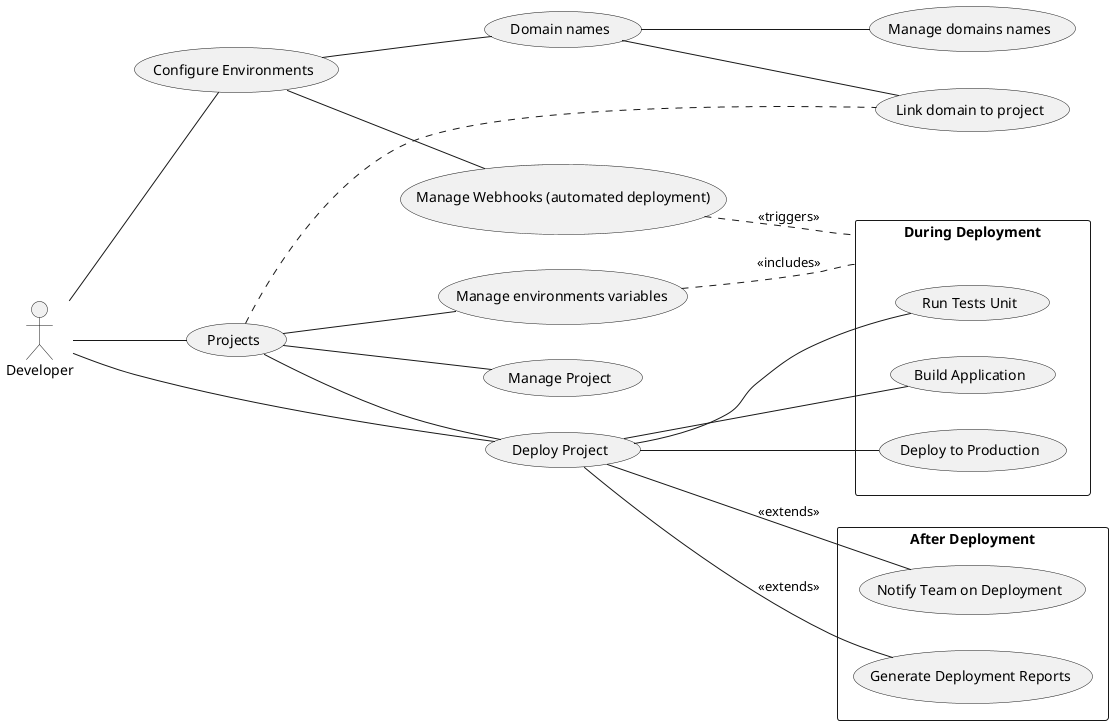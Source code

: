 @startuml "Deployment app"

left to right direction

actor "Developer" as User

usecase "Deploy Project" as Deploy
usecase "Projects" as Projects

usecase "Configure Environments" as Configuration

rectangle "During Deployment" {
    usecase "Run Tests Unit" as TestsUnit
    usecase "Build Application" as BuildApplication
    usecase "Deploy to Production" as DeployProduction
}

usecase "Manage Project" as ProjectCRUD

usecase "Link domain to project" as DomainProject

usecase "Manage environments variables" as ManageEnvVariables
usecase "Domain names" as DomainNames
usecase "Manage domains names" as ManageDomains
usecase "Manage Webhooks (automated deployment)" as IntegrateWebHooks

rectangle "After Deployment" {
    usecase "Notify Team on Deployment" as NotifyTeam
    usecase "Generate Deployment Reports" as DeploymentReports
}
User -- Deploy
User -- Configuration
User -- Projects

Projects -- Deploy
Projects -- ProjectCRUD
Projects -- ManageEnvVariables
Projects . DomainProject

Configuration -- DomainNames
Configuration -- IntegrateWebHooks

ManageEnvVariables . "During Deployment" : <<includes>>

DomainNames -- ManageDomains
DomainNames -- DomainProject

IntegrateWebHooks . "During Deployment" : <<triggers>>

Deploy -- TestsUnit
Deploy -- BuildApplication
Deploy -- DeployProduction

Deploy -- DeploymentReports : <<extends>>
Deploy -- NotifyTeam : <<extends>>

@enduml
